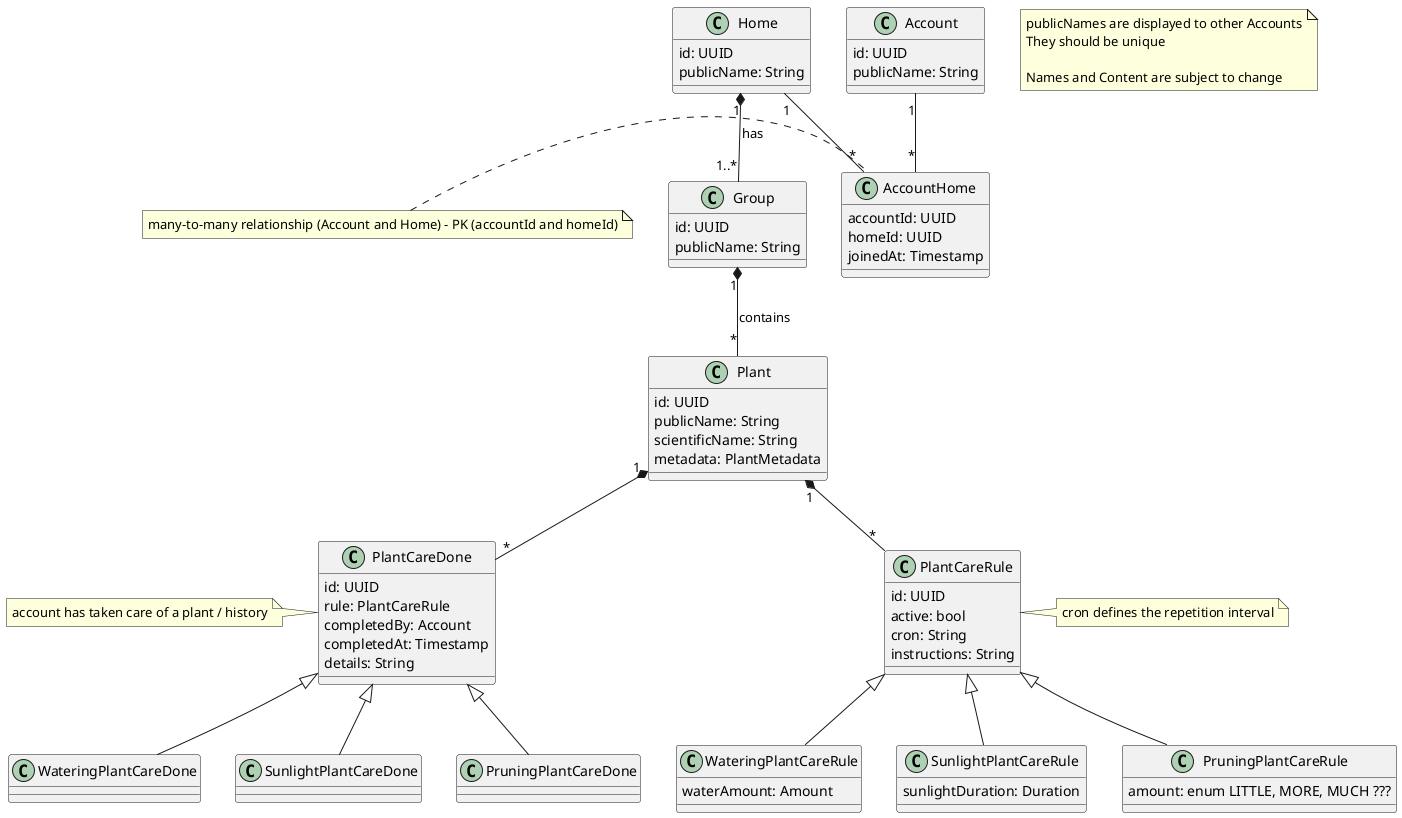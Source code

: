 @startuml

note as N1
  publicNames are displayed to other Accounts
  They should be unique

  Names and Content are subject to change
end note

class Account {
  id: UUID
  publicName: String
}

class Home {
  id: UUID
  publicName: String
}

class AccountHome {
  accountId: UUID
  homeId: UUID
  joinedAt: Timestamp
}
note left: many-to-many relationship (Account and Home) - PK (accountId and homeId)

class Group {
  id: UUID
  publicName: String
}

class Plant {
  id: UUID
  publicName: String
  scientificName: String
  metadata: PlantMetadata
}

class PlantCareDone {
  id: UUID
  rule: PlantCareRule
  completedBy: Account
  completedAt: Timestamp
  details: String
}
note left: account has taken care of a plant / history

class WateringPlantCareDone {}

class SunlightPlantCareDone {}

class PruningPlantCareDone {}

class PlantCareRule {
  id: UUID
  active: bool
  cron: String
  instructions: String
}
note right: cron defines the repetition interval

class WateringPlantCareRule {
  waterAmount: Amount
}

class SunlightPlantCareRule {
  sunlightDuration: Duration
}

class PruningPlantCareRule {
  amount: enum LITTLE, MORE, MUCH ???
}

Account "1" -- "*" AccountHome
Home "1" -- "*" AccountHome
Home "1" *-- "1..*" Group : has
Group "1" *-- "*" Plant : contains

Plant "1" *-- "*" PlantCareDone
Plant "1" *-- "*" PlantCareRule

PlantCareDone <|-- WateringPlantCareDone
PlantCareDone <|-- SunlightPlantCareDone
PlantCareDone <|-- PruningPlantCareDone

PlantCareRule <|-- WateringPlantCareRule
PlantCareRule <|-- SunlightPlantCareRule
PlantCareRule <|-- PruningPlantCareRule

@enduml
